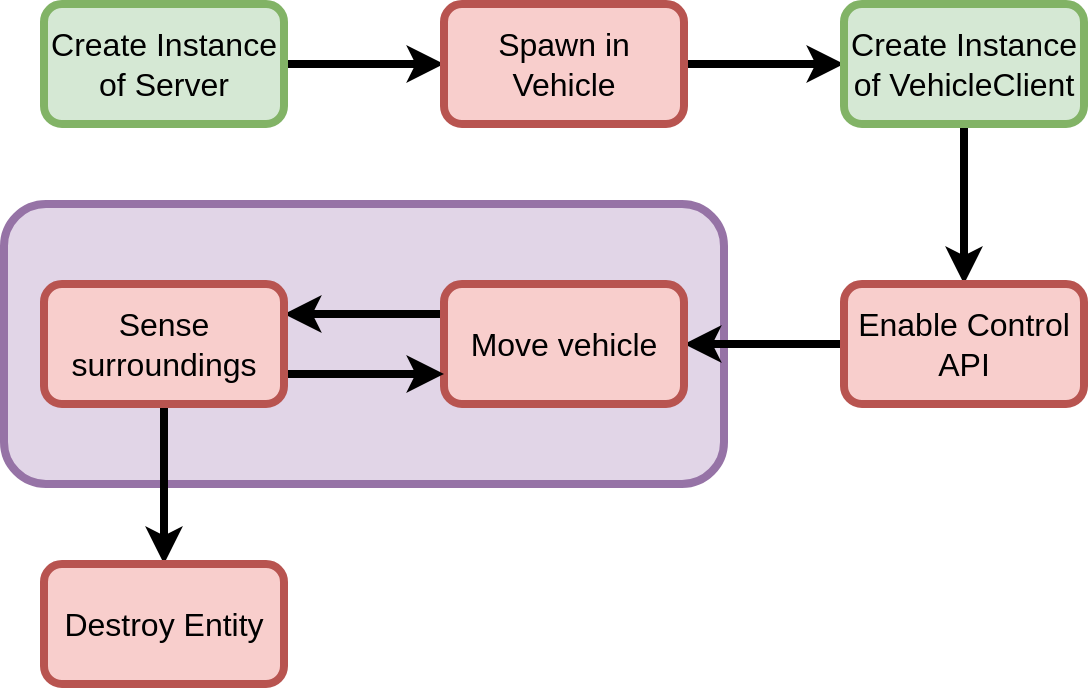 <mxfile version="14.7.3" type="device"><diagram id="C5RBs43oDa-KdzZeNtuy" name="Page-1"><mxGraphModel dx="1422" dy="762" grid="1" gridSize="10" guides="1" tooltips="1" connect="1" arrows="1" fold="1" page="1" pageScale="1" pageWidth="827" pageHeight="1169" math="0" shadow="0"><root><mxCell id="WIyWlLk6GJQsqaUBKTNV-0"/><mxCell id="WIyWlLk6GJQsqaUBKTNV-1" parent="WIyWlLk6GJQsqaUBKTNV-0"/><mxCell id="9GXyVxxG6r3o9_1iwnts-16" value="" style="rounded=1;whiteSpace=wrap;html=1;fillColor=#e1d5e7;strokeColor=#9673a6;fontSize=16;strokeWidth=4;" vertex="1" parent="WIyWlLk6GJQsqaUBKTNV-1"><mxGeometry x="10" y="120" width="360" height="140" as="geometry"/></mxCell><mxCell id="9GXyVxxG6r3o9_1iwnts-2" value="" style="edgeStyle=orthogonalEdgeStyle;rounded=0;orthogonalLoop=1;jettySize=auto;html=1;fontSize=16;strokeWidth=4;" edge="1" parent="WIyWlLk6GJQsqaUBKTNV-1" source="9GXyVxxG6r3o9_1iwnts-0" target="9GXyVxxG6r3o9_1iwnts-1"><mxGeometry relative="1" as="geometry"/></mxCell><mxCell id="9GXyVxxG6r3o9_1iwnts-0" value="Create Instance of Server" style="rounded=1;whiteSpace=wrap;html=1;fontSize=16;strokeWidth=4;fillColor=#d5e8d4;strokeColor=#82b366;" vertex="1" parent="WIyWlLk6GJQsqaUBKTNV-1"><mxGeometry x="30" y="20" width="120" height="60" as="geometry"/></mxCell><mxCell id="9GXyVxxG6r3o9_1iwnts-4" value="" style="edgeStyle=orthogonalEdgeStyle;rounded=0;orthogonalLoop=1;jettySize=auto;html=1;fontSize=16;strokeWidth=4;" edge="1" parent="WIyWlLk6GJQsqaUBKTNV-1" source="9GXyVxxG6r3o9_1iwnts-1" target="9GXyVxxG6r3o9_1iwnts-3"><mxGeometry relative="1" as="geometry"/></mxCell><mxCell id="9GXyVxxG6r3o9_1iwnts-1" value="Spawn in Vehicle" style="whiteSpace=wrap;html=1;rounded=1;fontSize=16;strokeWidth=4;fillColor=#f8cecc;strokeColor=#b85450;" vertex="1" parent="WIyWlLk6GJQsqaUBKTNV-1"><mxGeometry x="230" y="20" width="120" height="60" as="geometry"/></mxCell><mxCell id="9GXyVxxG6r3o9_1iwnts-6" value="" style="edgeStyle=orthogonalEdgeStyle;rounded=0;orthogonalLoop=1;jettySize=auto;html=1;fontSize=16;strokeWidth=4;" edge="1" parent="WIyWlLk6GJQsqaUBKTNV-1" source="9GXyVxxG6r3o9_1iwnts-3" target="9GXyVxxG6r3o9_1iwnts-5"><mxGeometry relative="1" as="geometry"/></mxCell><mxCell id="9GXyVxxG6r3o9_1iwnts-3" value="Create Instance of VehicleClient" style="whiteSpace=wrap;html=1;rounded=1;fontSize=16;strokeWidth=4;fillColor=#d5e8d4;strokeColor=#82b366;" vertex="1" parent="WIyWlLk6GJQsqaUBKTNV-1"><mxGeometry x="430" y="20" width="120" height="60" as="geometry"/></mxCell><mxCell id="9GXyVxxG6r3o9_1iwnts-8" value="" style="edgeStyle=orthogonalEdgeStyle;rounded=0;orthogonalLoop=1;jettySize=auto;html=1;fontSize=16;strokeWidth=4;" edge="1" parent="WIyWlLk6GJQsqaUBKTNV-1" source="9GXyVxxG6r3o9_1iwnts-5" target="9GXyVxxG6r3o9_1iwnts-7"><mxGeometry relative="1" as="geometry"/></mxCell><mxCell id="9GXyVxxG6r3o9_1iwnts-5" value="Enable Control API" style="whiteSpace=wrap;html=1;rounded=1;fontSize=16;strokeWidth=4;fillColor=#f8cecc;strokeColor=#b85450;" vertex="1" parent="WIyWlLk6GJQsqaUBKTNV-1"><mxGeometry x="430" y="160" width="120" height="60" as="geometry"/></mxCell><mxCell id="9GXyVxxG6r3o9_1iwnts-11" style="edgeStyle=orthogonalEdgeStyle;rounded=0;orthogonalLoop=1;jettySize=auto;html=1;exitX=0;exitY=0.25;exitDx=0;exitDy=0;entryX=1;entryY=0.25;entryDx=0;entryDy=0;fontSize=16;strokeWidth=4;" edge="1" parent="WIyWlLk6GJQsqaUBKTNV-1" source="9GXyVxxG6r3o9_1iwnts-7" target="9GXyVxxG6r3o9_1iwnts-9"><mxGeometry relative="1" as="geometry"/></mxCell><mxCell id="9GXyVxxG6r3o9_1iwnts-7" value="Move vehicle" style="whiteSpace=wrap;html=1;rounded=1;fontSize=16;strokeWidth=4;fillColor=#f8cecc;strokeColor=#b85450;" vertex="1" parent="WIyWlLk6GJQsqaUBKTNV-1"><mxGeometry x="230" y="160" width="120" height="60" as="geometry"/></mxCell><mxCell id="9GXyVxxG6r3o9_1iwnts-12" style="edgeStyle=orthogonalEdgeStyle;rounded=0;orthogonalLoop=1;jettySize=auto;html=1;exitX=1;exitY=0.75;exitDx=0;exitDy=0;entryX=0;entryY=0.75;entryDx=0;entryDy=0;fontSize=16;strokeWidth=4;" edge="1" parent="WIyWlLk6GJQsqaUBKTNV-1" source="9GXyVxxG6r3o9_1iwnts-9" target="9GXyVxxG6r3o9_1iwnts-7"><mxGeometry relative="1" as="geometry"/></mxCell><mxCell id="9GXyVxxG6r3o9_1iwnts-15" value="" style="edgeStyle=orthogonalEdgeStyle;rounded=0;orthogonalLoop=1;jettySize=auto;html=1;fontSize=16;strokeWidth=4;" edge="1" parent="WIyWlLk6GJQsqaUBKTNV-1" source="9GXyVxxG6r3o9_1iwnts-9" target="9GXyVxxG6r3o9_1iwnts-14"><mxGeometry relative="1" as="geometry"/></mxCell><mxCell id="9GXyVxxG6r3o9_1iwnts-9" value="Sense surroundings" style="whiteSpace=wrap;html=1;rounded=1;fontSize=16;strokeWidth=4;fillColor=#f8cecc;strokeColor=#b85450;" vertex="1" parent="WIyWlLk6GJQsqaUBKTNV-1"><mxGeometry x="30" y="160" width="120" height="60" as="geometry"/></mxCell><mxCell id="9GXyVxxG6r3o9_1iwnts-14" value="Destroy Entity" style="whiteSpace=wrap;html=1;rounded=1;fontSize=16;strokeWidth=4;fillColor=#f8cecc;strokeColor=#b85450;" vertex="1" parent="WIyWlLk6GJQsqaUBKTNV-1"><mxGeometry x="30" y="300" width="120" height="60" as="geometry"/></mxCell></root></mxGraphModel></diagram></mxfile>